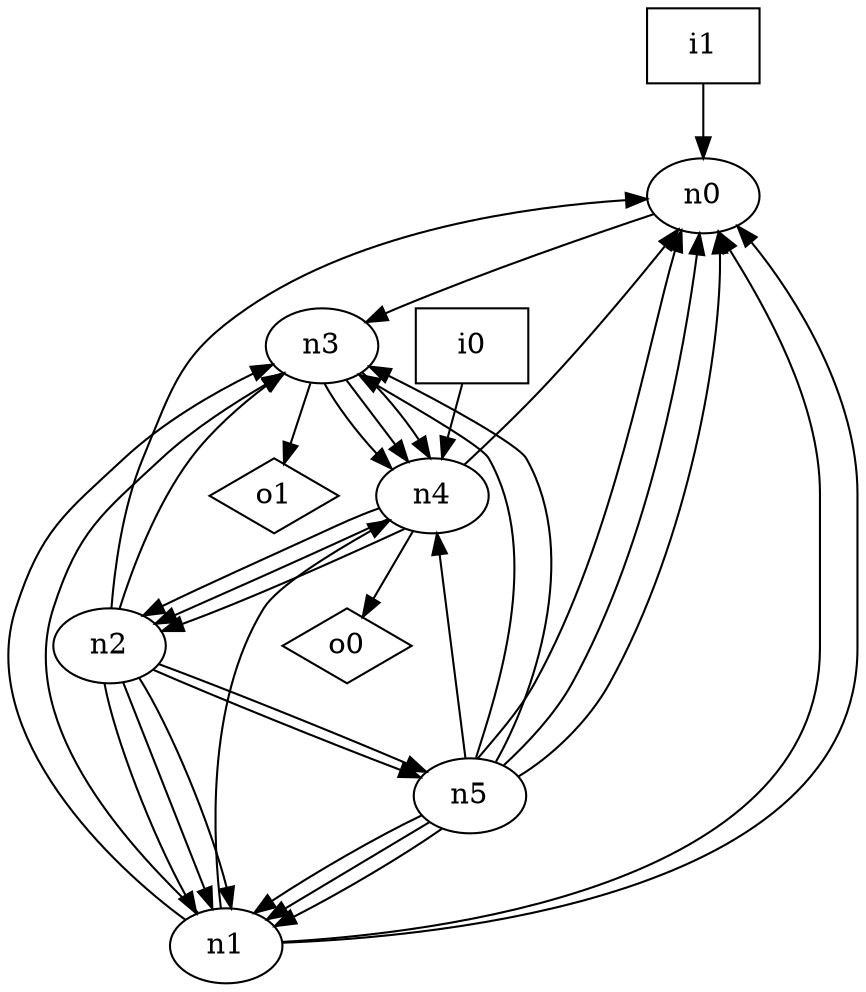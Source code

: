 digraph G {
n0 [label="n0"];
n1 [label="n1"];
n2 [label="n2"];
n3 [label="n3"];
n4 [label="n4"];
n5 [label="n5"];
n6 [label="i0",shape="box"];
n7 [label="i1",shape="box"];
n8 [label="o0",shape="diamond"];
n9 [label="o1",shape="diamond"];
n0 -> n3
n1 -> n0
n1 -> n0
n1 -> n3
n1 -> n3
n1 -> n4
n2 -> n0
n2 -> n1
n2 -> n1
n2 -> n1
n2 -> n3
n2 -> n5
n2 -> n5
n3 -> n4
n3 -> n4
n3 -> n4
n3 -> n9
n4 -> n0
n4 -> n2
n4 -> n2
n4 -> n2
n4 -> n8
n5 -> n0
n5 -> n0
n5 -> n0
n5 -> n1
n5 -> n1
n5 -> n1
n5 -> n3
n5 -> n3
n5 -> n4
n6 -> n4
n7 -> n0
}